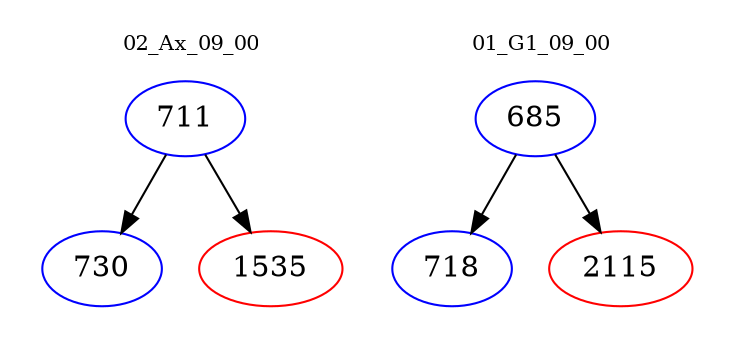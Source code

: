 digraph{
subgraph cluster_0 {
color = white
label = "02_Ax_09_00";
fontsize=10;
T0_711 [label="711", color="blue"]
T0_711 -> T0_730 [color="black"]
T0_730 [label="730", color="blue"]
T0_711 -> T0_1535 [color="black"]
T0_1535 [label="1535", color="red"]
}
subgraph cluster_1 {
color = white
label = "01_G1_09_00";
fontsize=10;
T1_685 [label="685", color="blue"]
T1_685 -> T1_718 [color="black"]
T1_718 [label="718", color="blue"]
T1_685 -> T1_2115 [color="black"]
T1_2115 [label="2115", color="red"]
}
}
